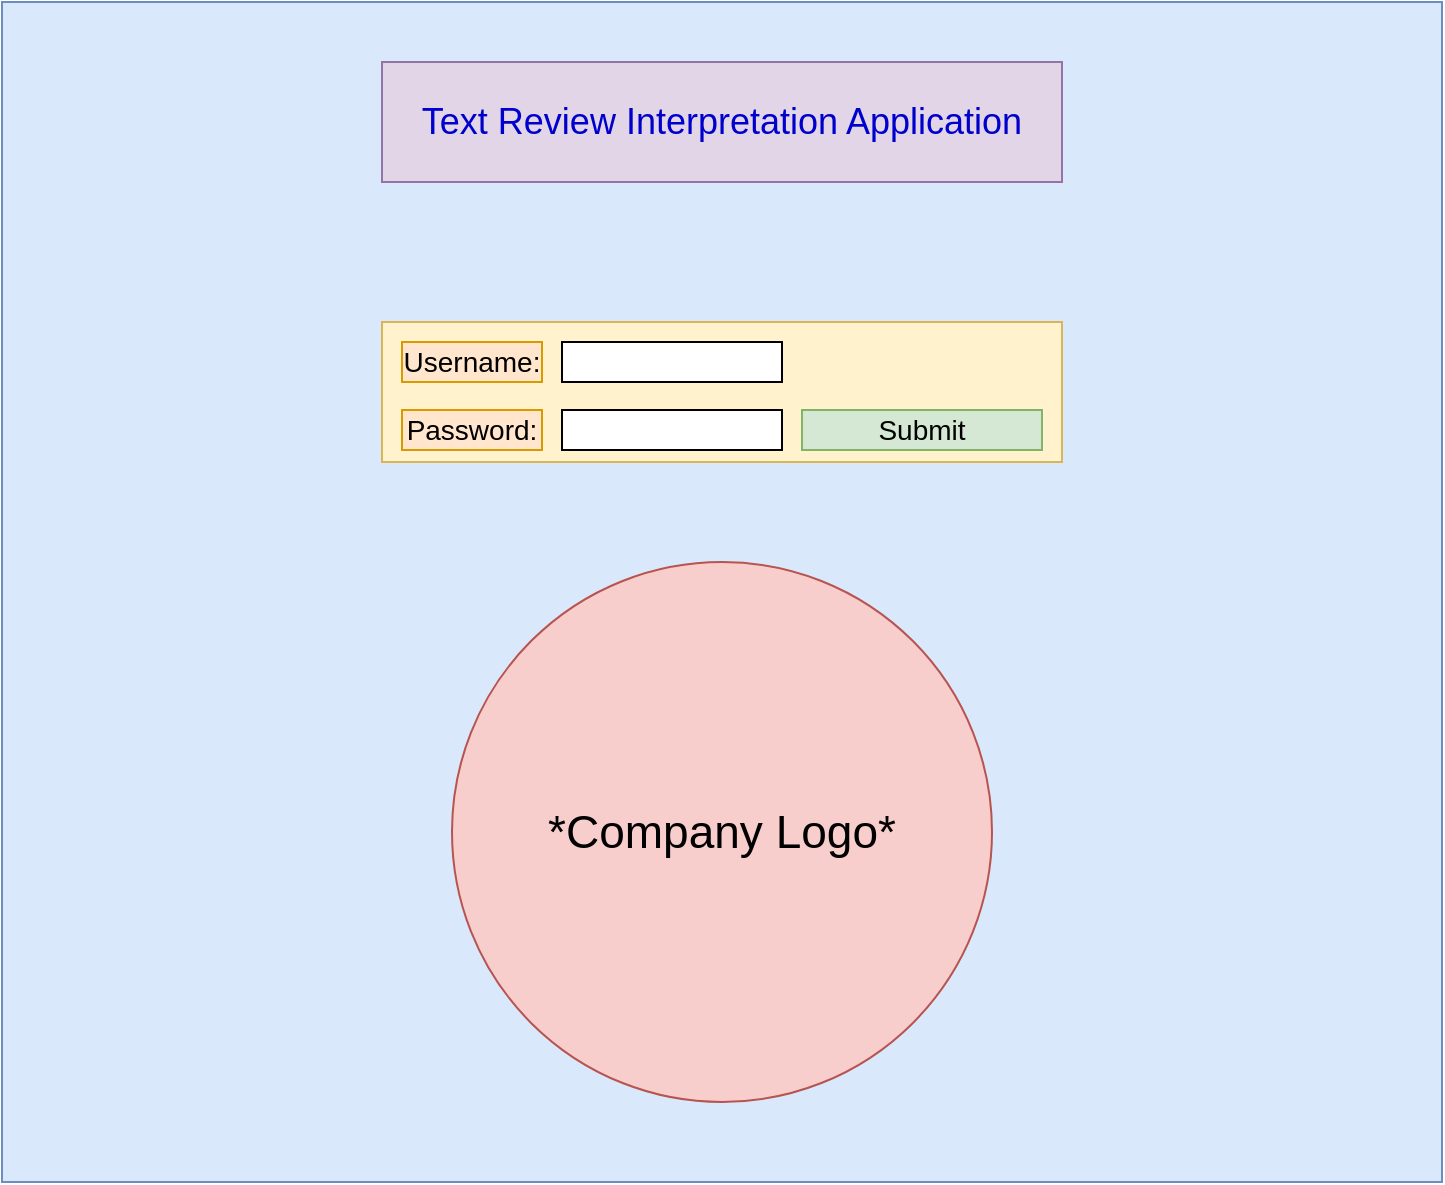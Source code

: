 <mxfile version="13.7.9" type="device"><diagram id="GV5e9L1hEbuvFDxv-J0q" name="Page-1"><mxGraphModel dx="1663" dy="965" grid="1" gridSize="10" guides="1" tooltips="1" connect="1" arrows="1" fold="1" page="1" pageScale="1" pageWidth="850" pageHeight="1100" math="0" shadow="0"><root><mxCell id="0"/><mxCell id="1" parent="0"/><mxCell id="9ecxhuTeRs3BVHI6ej7K-1" value="" style="rounded=0;whiteSpace=wrap;html=1;fillColor=#dae8fc;strokeColor=#6c8ebf;" vertex="1" parent="1"><mxGeometry x="60" y="40" width="720" height="590" as="geometry"/></mxCell><mxCell id="9ecxhuTeRs3BVHI6ej7K-5" value="&lt;font style=&quot;font-size: 18px&quot; color=&quot;#0000cc&quot;&gt;Text Review Interpretation Application&lt;/font&gt;" style="rounded=0;whiteSpace=wrap;html=1;fillColor=#e1d5e7;strokeColor=#9673a6;" vertex="1" parent="1"><mxGeometry x="250" y="70" width="340" height="60" as="geometry"/></mxCell><mxCell id="9ecxhuTeRs3BVHI6ej7K-6" value="" style="rounded=0;whiteSpace=wrap;html=1;align=left;fillColor=#fff2cc;strokeColor=#d6b656;" vertex="1" parent="1"><mxGeometry x="250" y="200" width="340" height="70" as="geometry"/></mxCell><mxCell id="9ecxhuTeRs3BVHI6ej7K-7" value="&lt;font style=&quot;font-size: 14px&quot;&gt;Username:&lt;/font&gt;" style="rounded=0;whiteSpace=wrap;html=1;fillColor=#ffe6cc;strokeColor=#d79b00;" vertex="1" parent="1"><mxGeometry x="260" y="210" width="70" height="20" as="geometry"/></mxCell><mxCell id="9ecxhuTeRs3BVHI6ej7K-9" value="&lt;font style=&quot;font-size: 23px&quot;&gt;*Company Logo*&lt;/font&gt;" style="ellipse;whiteSpace=wrap;html=1;aspect=fixed;fillColor=#f8cecc;strokeColor=#b85450;" vertex="1" parent="1"><mxGeometry x="285" y="320" width="270" height="270" as="geometry"/></mxCell><mxCell id="9ecxhuTeRs3BVHI6ej7K-11" value="" style="rounded=0;whiteSpace=wrap;html=1;" vertex="1" parent="1"><mxGeometry x="340" y="210" width="110" height="20" as="geometry"/></mxCell><mxCell id="9ecxhuTeRs3BVHI6ej7K-13" value="&lt;font style=&quot;font-size: 14px&quot;&gt;Submit&lt;/font&gt;" style="rounded=0;whiteSpace=wrap;html=1;fillColor=#d5e8d4;strokeColor=#82b366;" vertex="1" parent="1"><mxGeometry x="460" y="244" width="120" height="20" as="geometry"/></mxCell><mxCell id="9ecxhuTeRs3BVHI6ej7K-14" value="&lt;font style=&quot;font-size: 14px&quot;&gt;Password:&lt;/font&gt;" style="rounded=0;whiteSpace=wrap;html=1;fillColor=#ffe6cc;strokeColor=#d79b00;" vertex="1" parent="1"><mxGeometry x="260" y="244" width="70" height="20" as="geometry"/></mxCell><mxCell id="9ecxhuTeRs3BVHI6ej7K-15" value="" style="rounded=0;whiteSpace=wrap;html=1;" vertex="1" parent="1"><mxGeometry x="340" y="244" width="110" height="20" as="geometry"/></mxCell></root></mxGraphModel></diagram></mxfile>